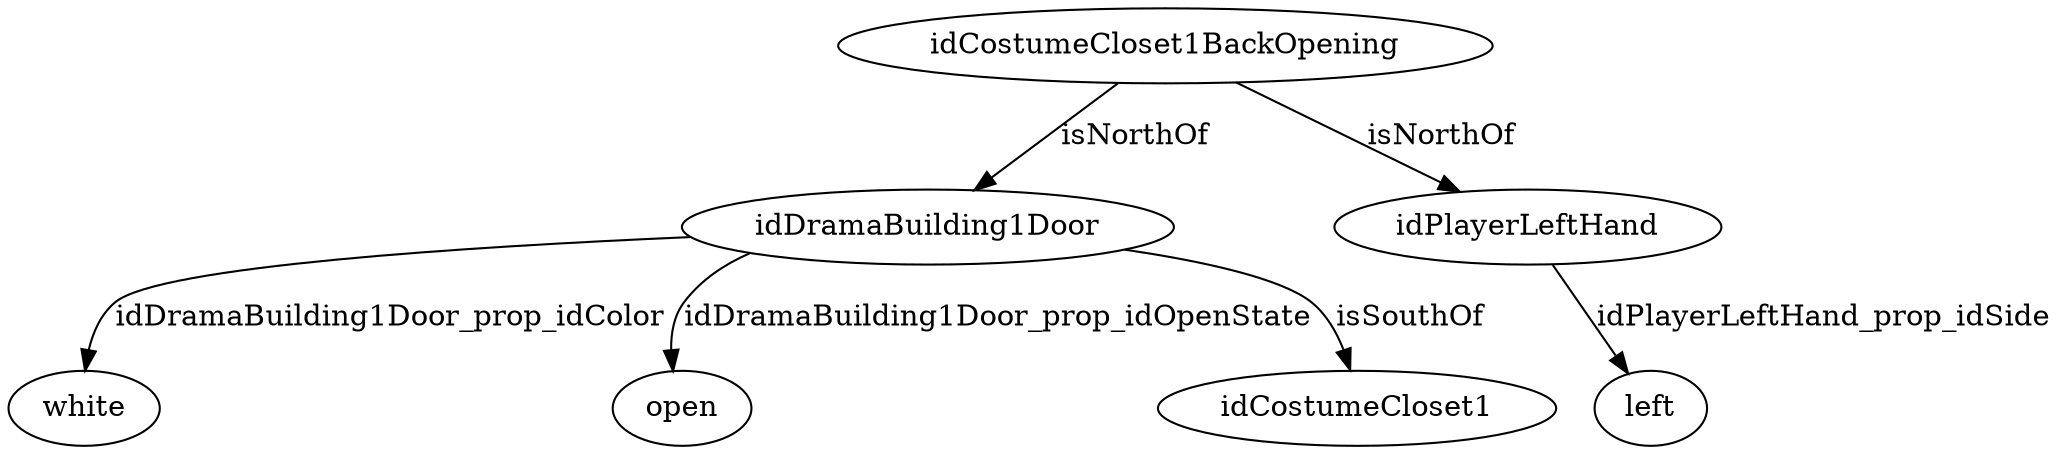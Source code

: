 strict digraph  {
idCostumeCloset1BackOpening [node_type=entity_node, root=root];
idDramaBuilding1Door;
white;
open;
idPlayerLeftHand;
left;
idCostumeCloset1;
idCostumeCloset1BackOpening -> idDramaBuilding1Door  [edge_type=relationship, label=isNorthOf];
idCostumeCloset1BackOpening -> idPlayerLeftHand  [edge_type=relationship, label=isNorthOf];
idDramaBuilding1Door -> white  [edge_type=property, label=idDramaBuilding1Door_prop_idColor];
idDramaBuilding1Door -> open  [edge_type=property, label=idDramaBuilding1Door_prop_idOpenState];
idDramaBuilding1Door -> idCostumeCloset1  [edge_type=relationship, label=isSouthOf];
idPlayerLeftHand -> left  [edge_type=property, label=idPlayerLeftHand_prop_idSide];
}
